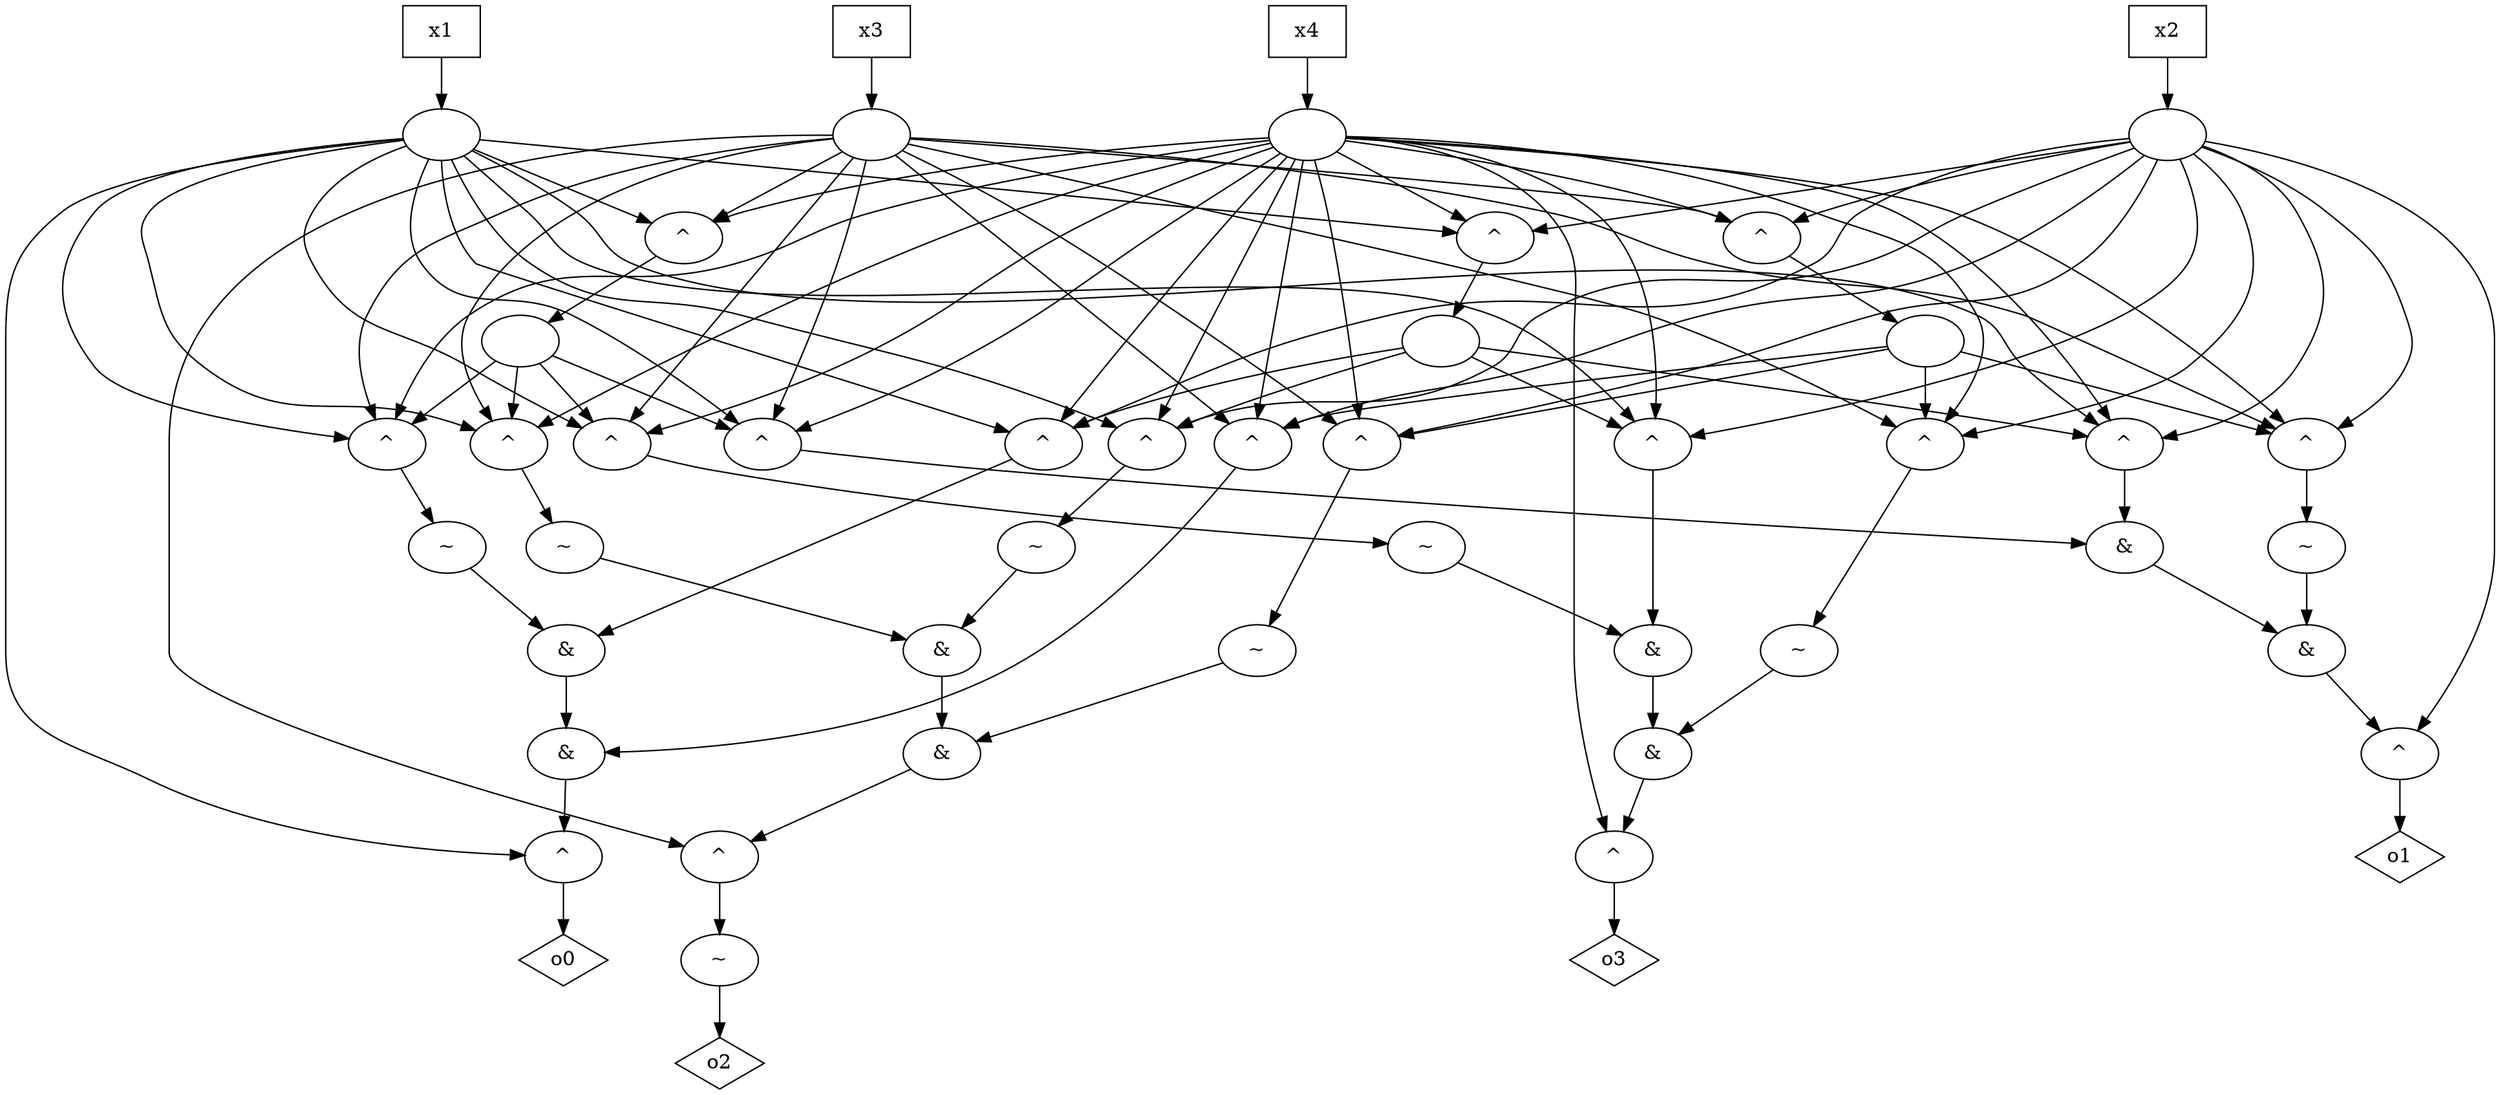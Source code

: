 digraph G {
n0 [label="o0",shape="diamond"];
n1 [label="^"];
n2 [label="&"];
n3 [label="&"];
n4 [label="^"];
n7 [label=""];
n11 [label="^"];
n14 [label=""];
n19 [label="^"];
n22 [label=""];
n27 [label="o1",shape="diamond"];
n28 [label="^"];
n29 [label="&"];
n30 [label="&"];
n31 [label="^"];
n39 [label="^"];
n46 [label="^"];
n54 [label="o2",shape="diamond"];
n55 [label="^"];
n56 [label="&"];
n57 [label="&"];
n58 [label="~"];
n59 [label="^"];
n66 [label="^"];
n73 [label="^"];
n81 [label="o3",shape="diamond"];
n82 [label="^"];
n83 [label="&"];
n84 [label="&"];
n85 [label="^"];
n92 [label="^"];
n99 [label="^"];
n109 [label="^"];
n111 [label=""];
n112 [label=""];
n113 [label=""];
n115 [label="^"];
n118 [label=""];
n124 [label="^"];
n117 [label="x1",shape="box"];
n126 [label="x2",shape="box"];
n119 [label="x4",shape="box"];
n122 [label="x3",shape="box"];
n5 [label="~"];
n6 [label="~"];
n15 [label="~"];
n12 [label="~"];
n17 [label="~"];
n18 [label="~"];
n13 [label="~"];
n1 -> n0
n2 -> n1
n3 -> n2
n4 -> n3
n7 -> n31
n7 -> n4
n7 -> n59
n7 -> n85
n11 -> n5
n14 -> n66
n14 -> n92
n14 -> n11
n14 -> n39
n19 -> n2
n22 -> n73
n22 -> n99
n22 -> n46
n22 -> n19
n28 -> n27
n29 -> n28
n30 -> n29
n31 -> n30
n39 -> n30
n46 -> n6
n55 -> n15
n56 -> n55
n57 -> n56
n58 -> n57
n59 -> n58
n66 -> n12
n73 -> n17
n82 -> n81
n83 -> n82
n84 -> n83
n85 -> n84
n92 -> n18
n99 -> n13
n109 -> n7
n111 -> n4
n111 -> n11
n111 -> n39
n111 -> n59
n111 -> n85
n111 -> n115
n111 -> n1
n111 -> n31
n111 -> n66
n111 -> n92
n111 -> n109
n112 -> n124
n112 -> n19
n112 -> n4
n112 -> n59
n112 -> n85
n112 -> n31
n112 -> n109
n112 -> n28
n112 -> n46
n112 -> n73
n112 -> n99
n113 -> n46
n113 -> n11
n113 -> n39
n113 -> n73
n113 -> n99
n113 -> n66
n113 -> n92
n113 -> n4
n113 -> n19
n113 -> n31
n113 -> n59
n113 -> n85
n113 -> n109
n113 -> n82
n113 -> n115
n113 -> n124
n115 -> n14
n118 -> n115
n118 -> n124
n118 -> n11
n118 -> n39
n118 -> n46
n118 -> n92
n118 -> n19
n118 -> n66
n118 -> n73
n118 -> n99
n118 -> n55
n124 -> n22
n117 -> n111
n126 -> n112
n119 -> n113
n122 -> n118
n5 -> n3
n6 -> n29
n15 -> n54
n12 -> n57
n17 -> n56
n18 -> n84
n13 -> n83
}